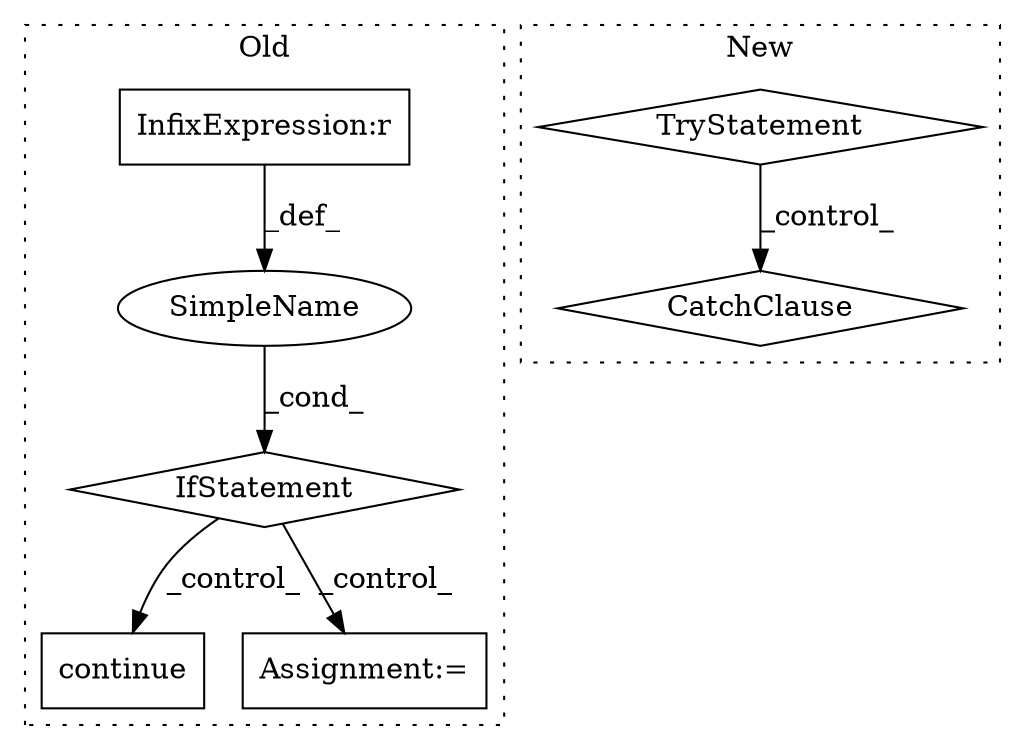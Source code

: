 digraph G {
subgraph cluster0 {
1 [label="continue" a="18" s="8151" l="9" shape="box"];
4 [label="IfStatement" a="25" s="7472,7501" l="4,2" shape="diamond"];
5 [label="SimpleName" a="42" s="" l="" shape="ellipse"];
6 [label="Assignment:=" a="7" s="8125" l="1" shape="box"];
7 [label="InfixExpression:r" a="27" s="7493" l="4" shape="box"];
label = "Old";
style="dotted";
}
subgraph cluster1 {
2 [label="TryStatement" a="54" s="8330" l="4" shape="diamond"];
3 [label="CatchClause" a="12" s="8465,8508" l="17,2" shape="diamond"];
label = "New";
style="dotted";
}
2 -> 3 [label="_control_"];
4 -> 1 [label="_control_"];
4 -> 6 [label="_control_"];
5 -> 4 [label="_cond_"];
7 -> 5 [label="_def_"];
}